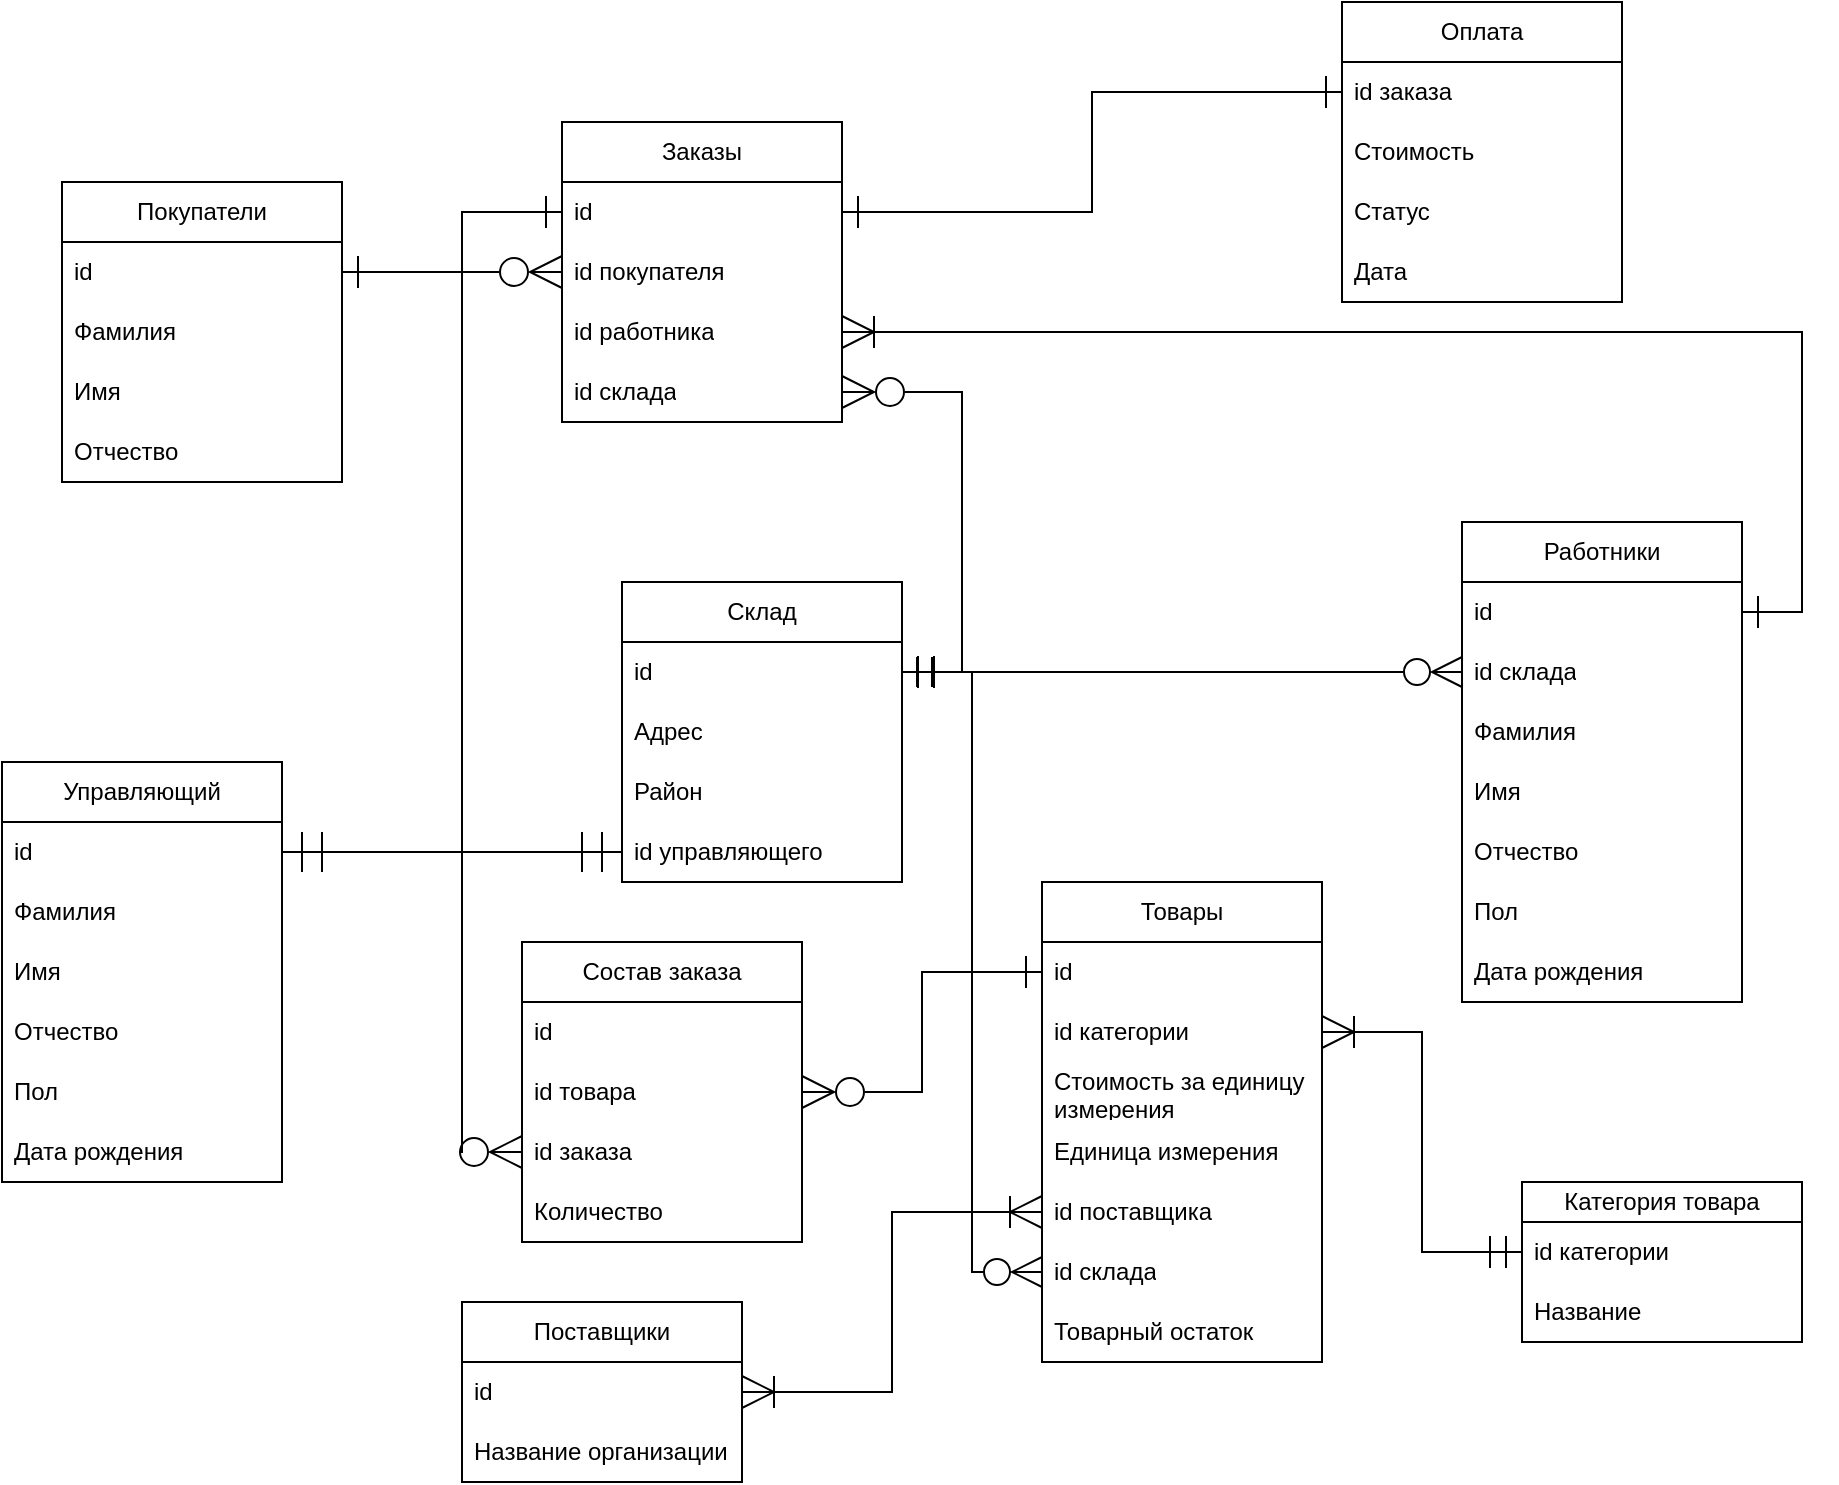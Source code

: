 <mxfile version="28.1.2">
  <diagram name="Страница — 1" id="WakKLxT-fgznskTuGpzz">
    <mxGraphModel dx="2066" dy="626" grid="1" gridSize="10" guides="1" tooltips="1" connect="1" arrows="1" fold="1" page="1" pageScale="1" pageWidth="827" pageHeight="1169" math="0" shadow="0">
      <root>
        <mxCell id="0" />
        <mxCell id="1" parent="0" />
        <mxCell id="Xzoi8x_qfCvQqNEVpTVi-1" value="Работники" style="swimlane;fontStyle=0;childLayout=stackLayout;horizontal=1;startSize=30;horizontalStack=0;resizeParent=1;resizeParentMax=0;resizeLast=0;collapsible=1;marginBottom=0;whiteSpace=wrap;html=1;" parent="1" vertex="1">
          <mxGeometry x="600" y="350" width="140" height="240" as="geometry" />
        </mxCell>
        <mxCell id="Xzoi8x_qfCvQqNEVpTVi-2" value="id" style="text;strokeColor=none;fillColor=none;align=left;verticalAlign=middle;spacingLeft=4;spacingRight=4;overflow=hidden;points=[[0,0.5],[1,0.5]];portConstraint=eastwest;rotatable=0;whiteSpace=wrap;html=1;" parent="Xzoi8x_qfCvQqNEVpTVi-1" vertex="1">
          <mxGeometry y="30" width="140" height="30" as="geometry" />
        </mxCell>
        <mxCell id="Xzoi8x_qfCvQqNEVpTVi-3" value="id склада" style="text;strokeColor=none;fillColor=none;align=left;verticalAlign=middle;spacingLeft=4;spacingRight=4;overflow=hidden;points=[[0,0.5],[1,0.5]];portConstraint=eastwest;rotatable=0;whiteSpace=wrap;html=1;" parent="Xzoi8x_qfCvQqNEVpTVi-1" vertex="1">
          <mxGeometry y="60" width="140" height="30" as="geometry" />
        </mxCell>
        <mxCell id="Xzoi8x_qfCvQqNEVpTVi-4" value="Фамилия" style="text;strokeColor=none;fillColor=none;align=left;verticalAlign=middle;spacingLeft=4;spacingRight=4;overflow=hidden;points=[[0,0.5],[1,0.5]];portConstraint=eastwest;rotatable=0;whiteSpace=wrap;html=1;" parent="Xzoi8x_qfCvQqNEVpTVi-1" vertex="1">
          <mxGeometry y="90" width="140" height="30" as="geometry" />
        </mxCell>
        <mxCell id="Xzoi8x_qfCvQqNEVpTVi-6" value="Имя" style="text;strokeColor=none;fillColor=none;align=left;verticalAlign=middle;spacingLeft=4;spacingRight=4;overflow=hidden;points=[[0,0.5],[1,0.5]];portConstraint=eastwest;rotatable=0;whiteSpace=wrap;html=1;" parent="Xzoi8x_qfCvQqNEVpTVi-1" vertex="1">
          <mxGeometry y="120" width="140" height="30" as="geometry" />
        </mxCell>
        <mxCell id="Xzoi8x_qfCvQqNEVpTVi-5" value="Отчество" style="text;strokeColor=none;fillColor=none;align=left;verticalAlign=middle;spacingLeft=4;spacingRight=4;overflow=hidden;points=[[0,0.5],[1,0.5]];portConstraint=eastwest;rotatable=0;whiteSpace=wrap;html=1;" parent="Xzoi8x_qfCvQqNEVpTVi-1" vertex="1">
          <mxGeometry y="150" width="140" height="30" as="geometry" />
        </mxCell>
        <mxCell id="Xzoi8x_qfCvQqNEVpTVi-7" value="Пол" style="text;strokeColor=none;fillColor=none;align=left;verticalAlign=middle;spacingLeft=4;spacingRight=4;overflow=hidden;points=[[0,0.5],[1,0.5]];portConstraint=eastwest;rotatable=0;whiteSpace=wrap;html=1;" parent="Xzoi8x_qfCvQqNEVpTVi-1" vertex="1">
          <mxGeometry y="180" width="140" height="30" as="geometry" />
        </mxCell>
        <mxCell id="Xzoi8x_qfCvQqNEVpTVi-8" value="Дата рождения" style="text;strokeColor=none;fillColor=none;align=left;verticalAlign=middle;spacingLeft=4;spacingRight=4;overflow=hidden;points=[[0,0.5],[1,0.5]];portConstraint=eastwest;rotatable=0;whiteSpace=wrap;html=1;" parent="Xzoi8x_qfCvQqNEVpTVi-1" vertex="1">
          <mxGeometry y="210" width="140" height="30" as="geometry" />
        </mxCell>
        <mxCell id="Xzoi8x_qfCvQqNEVpTVi-9" value="Покупатели" style="swimlane;fontStyle=0;childLayout=stackLayout;horizontal=1;startSize=30;horizontalStack=0;resizeParent=1;resizeParentMax=0;resizeLast=0;collapsible=1;marginBottom=0;whiteSpace=wrap;html=1;" parent="1" vertex="1">
          <mxGeometry x="-100" y="180" width="140" height="150" as="geometry" />
        </mxCell>
        <mxCell id="Xzoi8x_qfCvQqNEVpTVi-10" value="id" style="text;strokeColor=none;fillColor=none;align=left;verticalAlign=middle;spacingLeft=4;spacingRight=4;overflow=hidden;points=[[0,0.5],[1,0.5]];portConstraint=eastwest;rotatable=0;whiteSpace=wrap;html=1;" parent="Xzoi8x_qfCvQqNEVpTVi-9" vertex="1">
          <mxGeometry y="30" width="140" height="30" as="geometry" />
        </mxCell>
        <mxCell id="Xzoi8x_qfCvQqNEVpTVi-12" value="Фамилия" style="text;strokeColor=none;fillColor=none;align=left;verticalAlign=middle;spacingLeft=4;spacingRight=4;overflow=hidden;points=[[0,0.5],[1,0.5]];portConstraint=eastwest;rotatable=0;whiteSpace=wrap;html=1;" parent="Xzoi8x_qfCvQqNEVpTVi-9" vertex="1">
          <mxGeometry y="60" width="140" height="30" as="geometry" />
        </mxCell>
        <mxCell id="Xzoi8x_qfCvQqNEVpTVi-13" value="Имя" style="text;strokeColor=none;fillColor=none;align=left;verticalAlign=middle;spacingLeft=4;spacingRight=4;overflow=hidden;points=[[0,0.5],[1,0.5]];portConstraint=eastwest;rotatable=0;whiteSpace=wrap;html=1;" parent="Xzoi8x_qfCvQqNEVpTVi-9" vertex="1">
          <mxGeometry y="90" width="140" height="30" as="geometry" />
        </mxCell>
        <mxCell id="Xzoi8x_qfCvQqNEVpTVi-14" value="Отчество" style="text;strokeColor=none;fillColor=none;align=left;verticalAlign=middle;spacingLeft=4;spacingRight=4;overflow=hidden;points=[[0,0.5],[1,0.5]];portConstraint=eastwest;rotatable=0;whiteSpace=wrap;html=1;" parent="Xzoi8x_qfCvQqNEVpTVi-9" vertex="1">
          <mxGeometry y="120" width="140" height="30" as="geometry" />
        </mxCell>
        <mxCell id="Xzoi8x_qfCvQqNEVpTVi-17" value="Заказы" style="swimlane;fontStyle=0;childLayout=stackLayout;horizontal=1;startSize=30;horizontalStack=0;resizeParent=1;resizeParentMax=0;resizeLast=0;collapsible=1;marginBottom=0;whiteSpace=wrap;html=1;" parent="1" vertex="1">
          <mxGeometry x="150" y="150" width="140" height="150" as="geometry" />
        </mxCell>
        <mxCell id="Xzoi8x_qfCvQqNEVpTVi-18" value="id" style="text;strokeColor=none;fillColor=none;align=left;verticalAlign=middle;spacingLeft=4;spacingRight=4;overflow=hidden;points=[[0,0.5],[1,0.5]];portConstraint=eastwest;rotatable=0;whiteSpace=wrap;html=1;" parent="Xzoi8x_qfCvQqNEVpTVi-17" vertex="1">
          <mxGeometry y="30" width="140" height="30" as="geometry" />
        </mxCell>
        <mxCell id="Xzoi8x_qfCvQqNEVpTVi-19" value="id покупателя" style="text;strokeColor=none;fillColor=none;align=left;verticalAlign=middle;spacingLeft=4;spacingRight=4;overflow=hidden;points=[[0,0.5],[1,0.5]];portConstraint=eastwest;rotatable=0;whiteSpace=wrap;html=1;" parent="Xzoi8x_qfCvQqNEVpTVi-17" vertex="1">
          <mxGeometry y="60" width="140" height="30" as="geometry" />
        </mxCell>
        <mxCell id="Xzoi8x_qfCvQqNEVpTVi-20" value="id работника" style="text;strokeColor=none;fillColor=none;align=left;verticalAlign=middle;spacingLeft=4;spacingRight=4;overflow=hidden;points=[[0,0.5],[1,0.5]];portConstraint=eastwest;rotatable=0;whiteSpace=wrap;html=1;" parent="Xzoi8x_qfCvQqNEVpTVi-17" vertex="1">
          <mxGeometry y="90" width="140" height="30" as="geometry" />
        </mxCell>
        <mxCell id="Xzoi8x_qfCvQqNEVpTVi-21" value="id склада" style="text;strokeColor=none;fillColor=none;align=left;verticalAlign=middle;spacingLeft=4;spacingRight=4;overflow=hidden;points=[[0,0.5],[1,0.5]];portConstraint=eastwest;rotatable=0;whiteSpace=wrap;html=1;" parent="Xzoi8x_qfCvQqNEVpTVi-17" vertex="1">
          <mxGeometry y="120" width="140" height="30" as="geometry" />
        </mxCell>
        <mxCell id="Xzoi8x_qfCvQqNEVpTVi-25" value="Состав заказа" style="swimlane;fontStyle=0;childLayout=stackLayout;horizontal=1;startSize=30;horizontalStack=0;resizeParent=1;resizeParentMax=0;resizeLast=0;collapsible=1;marginBottom=0;whiteSpace=wrap;html=1;" parent="1" vertex="1">
          <mxGeometry x="130" y="560" width="140" height="150" as="geometry" />
        </mxCell>
        <mxCell id="Xzoi8x_qfCvQqNEVpTVi-26" value="id" style="text;strokeColor=none;fillColor=none;align=left;verticalAlign=middle;spacingLeft=4;spacingRight=4;overflow=hidden;points=[[0,0.5],[1,0.5]];portConstraint=eastwest;rotatable=0;whiteSpace=wrap;html=1;" parent="Xzoi8x_qfCvQqNEVpTVi-25" vertex="1">
          <mxGeometry y="30" width="140" height="30" as="geometry" />
        </mxCell>
        <mxCell id="Xzoi8x_qfCvQqNEVpTVi-27" value="id товара" style="text;strokeColor=none;fillColor=none;align=left;verticalAlign=middle;spacingLeft=4;spacingRight=4;overflow=hidden;points=[[0,0.5],[1,0.5]];portConstraint=eastwest;rotatable=0;whiteSpace=wrap;html=1;" parent="Xzoi8x_qfCvQqNEVpTVi-25" vertex="1">
          <mxGeometry y="60" width="140" height="30" as="geometry" />
        </mxCell>
        <mxCell id="7_vNlWu-LPtzX9586T0C-15" value="id заказа" style="text;strokeColor=none;fillColor=none;align=left;verticalAlign=middle;spacingLeft=4;spacingRight=4;overflow=hidden;points=[[0,0.5],[1,0.5]];portConstraint=eastwest;rotatable=0;whiteSpace=wrap;html=1;" vertex="1" parent="Xzoi8x_qfCvQqNEVpTVi-25">
          <mxGeometry y="90" width="140" height="30" as="geometry" />
        </mxCell>
        <mxCell id="Xzoi8x_qfCvQqNEVpTVi-34" value="Количество" style="text;strokeColor=none;fillColor=none;align=left;verticalAlign=middle;spacingLeft=4;spacingRight=4;overflow=hidden;points=[[0,0.5],[1,0.5]];portConstraint=eastwest;rotatable=0;whiteSpace=wrap;html=1;" parent="Xzoi8x_qfCvQqNEVpTVi-25" vertex="1">
          <mxGeometry y="120" width="140" height="30" as="geometry" />
        </mxCell>
        <mxCell id="Xzoi8x_qfCvQqNEVpTVi-37" value="Товары" style="swimlane;fontStyle=0;childLayout=stackLayout;horizontal=1;startSize=30;horizontalStack=0;resizeParent=1;resizeParentMax=0;resizeLast=0;collapsible=1;marginBottom=0;whiteSpace=wrap;html=1;" parent="1" vertex="1">
          <mxGeometry x="390" y="530" width="140" height="240" as="geometry" />
        </mxCell>
        <mxCell id="Xzoi8x_qfCvQqNEVpTVi-38" value="id" style="text;strokeColor=none;fillColor=none;align=left;verticalAlign=middle;spacingLeft=4;spacingRight=4;overflow=hidden;points=[[0,0.5],[1,0.5]];portConstraint=eastwest;rotatable=0;whiteSpace=wrap;html=1;" parent="Xzoi8x_qfCvQqNEVpTVi-37" vertex="1">
          <mxGeometry y="30" width="140" height="30" as="geometry" />
        </mxCell>
        <mxCell id="Xzoi8x_qfCvQqNEVpTVi-39" value="id категории" style="text;strokeColor=none;fillColor=none;align=left;verticalAlign=middle;spacingLeft=4;spacingRight=4;overflow=hidden;points=[[0,0.5],[1,0.5]];portConstraint=eastwest;rotatable=0;whiteSpace=wrap;html=1;" parent="Xzoi8x_qfCvQqNEVpTVi-37" vertex="1">
          <mxGeometry y="60" width="140" height="30" as="geometry" />
        </mxCell>
        <mxCell id="Xzoi8x_qfCvQqNEVpTVi-40" value="Стоимость за единицу измерения" style="text;strokeColor=none;fillColor=none;align=left;verticalAlign=middle;spacingLeft=4;spacingRight=4;overflow=hidden;points=[[0,0.5],[1,0.5]];portConstraint=eastwest;rotatable=0;whiteSpace=wrap;html=1;" parent="Xzoi8x_qfCvQqNEVpTVi-37" vertex="1">
          <mxGeometry y="90" width="140" height="30" as="geometry" />
        </mxCell>
        <mxCell id="Xzoi8x_qfCvQqNEVpTVi-41" value="Единица измерения" style="text;strokeColor=none;fillColor=none;align=left;verticalAlign=middle;spacingLeft=4;spacingRight=4;overflow=hidden;points=[[0,0.5],[1,0.5]];portConstraint=eastwest;rotatable=0;whiteSpace=wrap;html=1;" parent="Xzoi8x_qfCvQqNEVpTVi-37" vertex="1">
          <mxGeometry y="120" width="140" height="30" as="geometry" />
        </mxCell>
        <mxCell id="Xzoi8x_qfCvQqNEVpTVi-42" value="id поставщика" style="text;strokeColor=none;fillColor=none;align=left;verticalAlign=middle;spacingLeft=4;spacingRight=4;overflow=hidden;points=[[0,0.5],[1,0.5]];portConstraint=eastwest;rotatable=0;whiteSpace=wrap;html=1;" parent="Xzoi8x_qfCvQqNEVpTVi-37" vertex="1">
          <mxGeometry y="150" width="140" height="30" as="geometry" />
        </mxCell>
        <mxCell id="Xzoi8x_qfCvQqNEVpTVi-43" value="id склада" style="text;strokeColor=none;fillColor=none;align=left;verticalAlign=middle;spacingLeft=4;spacingRight=4;overflow=hidden;points=[[0,0.5],[1,0.5]];portConstraint=eastwest;rotatable=0;whiteSpace=wrap;html=1;" parent="Xzoi8x_qfCvQqNEVpTVi-37" vertex="1">
          <mxGeometry y="180" width="140" height="30" as="geometry" />
        </mxCell>
        <mxCell id="Xzoi8x_qfCvQqNEVpTVi-44" value="Товарный остаток" style="text;strokeColor=none;fillColor=none;align=left;verticalAlign=middle;spacingLeft=4;spacingRight=4;overflow=hidden;points=[[0,0.5],[1,0.5]];portConstraint=eastwest;rotatable=0;whiteSpace=wrap;html=1;" parent="Xzoi8x_qfCvQqNEVpTVi-37" vertex="1">
          <mxGeometry y="210" width="140" height="30" as="geometry" />
        </mxCell>
        <mxCell id="Xzoi8x_qfCvQqNEVpTVi-45" value="Поставщики" style="swimlane;fontStyle=0;childLayout=stackLayout;horizontal=1;startSize=30;horizontalStack=0;resizeParent=1;resizeParentMax=0;resizeLast=0;collapsible=1;marginBottom=0;whiteSpace=wrap;html=1;" parent="1" vertex="1">
          <mxGeometry x="100" y="740" width="140" height="90" as="geometry" />
        </mxCell>
        <mxCell id="Xzoi8x_qfCvQqNEVpTVi-46" value="id" style="text;strokeColor=none;fillColor=none;align=left;verticalAlign=middle;spacingLeft=4;spacingRight=4;overflow=hidden;points=[[0,0.5],[1,0.5]];portConstraint=eastwest;rotatable=0;whiteSpace=wrap;html=1;" parent="Xzoi8x_qfCvQqNEVpTVi-45" vertex="1">
          <mxGeometry y="30" width="140" height="30" as="geometry" />
        </mxCell>
        <mxCell id="Xzoi8x_qfCvQqNEVpTVi-47" value="Название организации" style="text;strokeColor=none;fillColor=none;align=left;verticalAlign=middle;spacingLeft=4;spacingRight=4;overflow=hidden;points=[[0,0.5],[1,0.5]];portConstraint=eastwest;rotatable=0;whiteSpace=wrap;html=1;" parent="Xzoi8x_qfCvQqNEVpTVi-45" vertex="1">
          <mxGeometry y="60" width="140" height="30" as="geometry" />
        </mxCell>
        <mxCell id="Xzoi8x_qfCvQqNEVpTVi-53" value="Оплата" style="swimlane;fontStyle=0;childLayout=stackLayout;horizontal=1;startSize=30;horizontalStack=0;resizeParent=1;resizeParentMax=0;resizeLast=0;collapsible=1;marginBottom=0;whiteSpace=wrap;html=1;" parent="1" vertex="1">
          <mxGeometry x="540" y="90" width="140" height="150" as="geometry" />
        </mxCell>
        <mxCell id="Xzoi8x_qfCvQqNEVpTVi-54" value="id заказа" style="text;strokeColor=none;fillColor=none;align=left;verticalAlign=middle;spacingLeft=4;spacingRight=4;overflow=hidden;points=[[0,0.5],[1,0.5]];portConstraint=eastwest;rotatable=0;whiteSpace=wrap;html=1;" parent="Xzoi8x_qfCvQqNEVpTVi-53" vertex="1">
          <mxGeometry y="30" width="140" height="30" as="geometry" />
        </mxCell>
        <mxCell id="Xzoi8x_qfCvQqNEVpTVi-55" value="Стоимость" style="text;strokeColor=none;fillColor=none;align=left;verticalAlign=middle;spacingLeft=4;spacingRight=4;overflow=hidden;points=[[0,0.5],[1,0.5]];portConstraint=eastwest;rotatable=0;whiteSpace=wrap;html=1;" parent="Xzoi8x_qfCvQqNEVpTVi-53" vertex="1">
          <mxGeometry y="60" width="140" height="30" as="geometry" />
        </mxCell>
        <mxCell id="Xzoi8x_qfCvQqNEVpTVi-56" value="Статус" style="text;strokeColor=none;fillColor=none;align=left;verticalAlign=middle;spacingLeft=4;spacingRight=4;overflow=hidden;points=[[0,0.5],[1,0.5]];portConstraint=eastwest;rotatable=0;whiteSpace=wrap;html=1;" parent="Xzoi8x_qfCvQqNEVpTVi-53" vertex="1">
          <mxGeometry y="90" width="140" height="30" as="geometry" />
        </mxCell>
        <mxCell id="Xzoi8x_qfCvQqNEVpTVi-57" value="Дата" style="text;strokeColor=none;fillColor=none;align=left;verticalAlign=middle;spacingLeft=4;spacingRight=4;overflow=hidden;points=[[0,0.5],[1,0.5]];portConstraint=eastwest;rotatable=0;whiteSpace=wrap;html=1;" parent="Xzoi8x_qfCvQqNEVpTVi-53" vertex="1">
          <mxGeometry y="120" width="140" height="30" as="geometry" />
        </mxCell>
        <mxCell id="Xzoi8x_qfCvQqNEVpTVi-61" value="Категория товара" style="swimlane;fontStyle=0;childLayout=stackLayout;horizontal=1;startSize=20;horizontalStack=0;resizeParent=1;resizeParentMax=0;resizeLast=0;collapsible=1;marginBottom=0;whiteSpace=wrap;html=1;" parent="1" vertex="1">
          <mxGeometry x="630" y="680" width="140" height="80" as="geometry" />
        </mxCell>
        <mxCell id="Xzoi8x_qfCvQqNEVpTVi-62" value="id категории" style="text;strokeColor=none;fillColor=none;align=left;verticalAlign=middle;spacingLeft=4;spacingRight=4;overflow=hidden;points=[[0,0.5],[1,0.5]];portConstraint=eastwest;rotatable=0;whiteSpace=wrap;html=1;" parent="Xzoi8x_qfCvQqNEVpTVi-61" vertex="1">
          <mxGeometry y="20" width="140" height="30" as="geometry" />
        </mxCell>
        <mxCell id="Xzoi8x_qfCvQqNEVpTVi-63" value="Название" style="text;strokeColor=none;fillColor=none;align=left;verticalAlign=middle;spacingLeft=4;spacingRight=4;overflow=hidden;points=[[0,0.5],[1,0.5]];portConstraint=eastwest;rotatable=0;whiteSpace=wrap;html=1;" parent="Xzoi8x_qfCvQqNEVpTVi-61" vertex="1">
          <mxGeometry y="50" width="140" height="30" as="geometry" />
        </mxCell>
        <mxCell id="Xzoi8x_qfCvQqNEVpTVi-69" value="Склад" style="swimlane;fontStyle=0;childLayout=stackLayout;horizontal=1;startSize=30;horizontalStack=0;resizeParent=1;resizeParentMax=0;resizeLast=0;collapsible=1;marginBottom=0;whiteSpace=wrap;html=1;" parent="1" vertex="1">
          <mxGeometry x="180" y="380" width="140" height="150" as="geometry" />
        </mxCell>
        <mxCell id="Xzoi8x_qfCvQqNEVpTVi-70" value="id" style="text;strokeColor=none;fillColor=none;align=left;verticalAlign=middle;spacingLeft=4;spacingRight=4;overflow=hidden;points=[[0,0.5],[1,0.5]];portConstraint=eastwest;rotatable=0;whiteSpace=wrap;html=1;" parent="Xzoi8x_qfCvQqNEVpTVi-69" vertex="1">
          <mxGeometry y="30" width="140" height="30" as="geometry" />
        </mxCell>
        <mxCell id="Xzoi8x_qfCvQqNEVpTVi-71" value="Адрес" style="text;strokeColor=none;fillColor=none;align=left;verticalAlign=middle;spacingLeft=4;spacingRight=4;overflow=hidden;points=[[0,0.5],[1,0.5]];portConstraint=eastwest;rotatable=0;whiteSpace=wrap;html=1;" parent="Xzoi8x_qfCvQqNEVpTVi-69" vertex="1">
          <mxGeometry y="60" width="140" height="30" as="geometry" />
        </mxCell>
        <mxCell id="Xzoi8x_qfCvQqNEVpTVi-73" value="Район" style="text;strokeColor=none;fillColor=none;align=left;verticalAlign=middle;spacingLeft=4;spacingRight=4;overflow=hidden;points=[[0,0.5],[1,0.5]];portConstraint=eastwest;rotatable=0;whiteSpace=wrap;html=1;" parent="Xzoi8x_qfCvQqNEVpTVi-69" vertex="1">
          <mxGeometry y="90" width="140" height="30" as="geometry" />
        </mxCell>
        <mxCell id="Xzoi8x_qfCvQqNEVpTVi-72" value="id управляющего&amp;nbsp;" style="text;strokeColor=none;fillColor=none;align=left;verticalAlign=middle;spacingLeft=4;spacingRight=4;overflow=hidden;points=[[0,0.5],[1,0.5]];portConstraint=eastwest;rotatable=0;whiteSpace=wrap;html=1;" parent="Xzoi8x_qfCvQqNEVpTVi-69" vertex="1">
          <mxGeometry y="120" width="140" height="30" as="geometry" />
        </mxCell>
        <mxCell id="Xzoi8x_qfCvQqNEVpTVi-77" value="Управляющий" style="swimlane;fontStyle=0;childLayout=stackLayout;horizontal=1;startSize=30;horizontalStack=0;resizeParent=1;resizeParentMax=0;resizeLast=0;collapsible=1;marginBottom=0;whiteSpace=wrap;html=1;" parent="1" vertex="1">
          <mxGeometry x="-130" y="470" width="140" height="210" as="geometry" />
        </mxCell>
        <mxCell id="Xzoi8x_qfCvQqNEVpTVi-78" value="id" style="text;strokeColor=none;fillColor=none;align=left;verticalAlign=middle;spacingLeft=4;spacingRight=4;overflow=hidden;points=[[0,0.5],[1,0.5]];portConstraint=eastwest;rotatable=0;whiteSpace=wrap;html=1;" parent="Xzoi8x_qfCvQqNEVpTVi-77" vertex="1">
          <mxGeometry y="30" width="140" height="30" as="geometry" />
        </mxCell>
        <mxCell id="Xzoi8x_qfCvQqNEVpTVi-80" value="Фамилия" style="text;strokeColor=none;fillColor=none;align=left;verticalAlign=middle;spacingLeft=4;spacingRight=4;overflow=hidden;points=[[0,0.5],[1,0.5]];portConstraint=eastwest;rotatable=0;whiteSpace=wrap;html=1;" parent="Xzoi8x_qfCvQqNEVpTVi-77" vertex="1">
          <mxGeometry y="60" width="140" height="30" as="geometry" />
        </mxCell>
        <mxCell id="Xzoi8x_qfCvQqNEVpTVi-81" value="Имя" style="text;strokeColor=none;fillColor=none;align=left;verticalAlign=middle;spacingLeft=4;spacingRight=4;overflow=hidden;points=[[0,0.5],[1,0.5]];portConstraint=eastwest;rotatable=0;whiteSpace=wrap;html=1;" parent="Xzoi8x_qfCvQqNEVpTVi-77" vertex="1">
          <mxGeometry y="90" width="140" height="30" as="geometry" />
        </mxCell>
        <mxCell id="Xzoi8x_qfCvQqNEVpTVi-82" value="Отчество" style="text;strokeColor=none;fillColor=none;align=left;verticalAlign=middle;spacingLeft=4;spacingRight=4;overflow=hidden;points=[[0,0.5],[1,0.5]];portConstraint=eastwest;rotatable=0;whiteSpace=wrap;html=1;" parent="Xzoi8x_qfCvQqNEVpTVi-77" vertex="1">
          <mxGeometry y="120" width="140" height="30" as="geometry" />
        </mxCell>
        <mxCell id="Xzoi8x_qfCvQqNEVpTVi-83" value="Пол" style="text;strokeColor=none;fillColor=none;align=left;verticalAlign=middle;spacingLeft=4;spacingRight=4;overflow=hidden;points=[[0,0.5],[1,0.5]];portConstraint=eastwest;rotatable=0;whiteSpace=wrap;html=1;" parent="Xzoi8x_qfCvQqNEVpTVi-77" vertex="1">
          <mxGeometry y="150" width="140" height="30" as="geometry" />
        </mxCell>
        <mxCell id="Xzoi8x_qfCvQqNEVpTVi-84" value="Дата рождения" style="text;strokeColor=none;fillColor=none;align=left;verticalAlign=middle;spacingLeft=4;spacingRight=4;overflow=hidden;points=[[0,0.5],[1,0.5]];portConstraint=eastwest;rotatable=0;whiteSpace=wrap;html=1;" parent="Xzoi8x_qfCvQqNEVpTVi-77" vertex="1">
          <mxGeometry y="180" width="140" height="30" as="geometry" />
        </mxCell>
        <mxCell id="7_vNlWu-LPtzX9586T0C-1" style="edgeStyle=orthogonalEdgeStyle;rounded=0;orthogonalLoop=1;jettySize=auto;html=1;exitX=1;exitY=0.5;exitDx=0;exitDy=0;endArrow=ERzeroToMany;endFill=0;jumpSize=31;startSize=13;endSize=13;startArrow=ERmandOne;startFill=0;" edge="1" parent="1" source="Xzoi8x_qfCvQqNEVpTVi-70" target="Xzoi8x_qfCvQqNEVpTVi-3">
          <mxGeometry relative="1" as="geometry" />
        </mxCell>
        <mxCell id="7_vNlWu-LPtzX9586T0C-2" style="edgeStyle=orthogonalEdgeStyle;rounded=0;orthogonalLoop=1;jettySize=auto;html=1;entryX=0;entryY=0.5;entryDx=0;entryDy=0;endArrow=ERzeroToMany;endFill=0;jumpSize=31;startSize=13;endSize=13;startArrow=ERmandOne;startFill=0;" edge="1" parent="1" source="Xzoi8x_qfCvQqNEVpTVi-70" target="Xzoi8x_qfCvQqNEVpTVi-43">
          <mxGeometry relative="1" as="geometry">
            <mxPoint x="270" y="440" as="sourcePoint" />
            <mxPoint x="291" y="860" as="targetPoint" />
          </mxGeometry>
        </mxCell>
        <mxCell id="7_vNlWu-LPtzX9586T0C-3" style="edgeStyle=orthogonalEdgeStyle;rounded=0;orthogonalLoop=1;jettySize=auto;html=1;exitX=1;exitY=0.5;exitDx=0;exitDy=0;entryX=0;entryY=0.5;entryDx=0;entryDy=0;endSize=18;startSize=18;endArrow=ERmandOne;endFill=0;startArrow=ERmandOne;startFill=0;" edge="1" parent="1" source="Xzoi8x_qfCvQqNEVpTVi-78" target="Xzoi8x_qfCvQqNEVpTVi-72">
          <mxGeometry relative="1" as="geometry" />
        </mxCell>
        <mxCell id="7_vNlWu-LPtzX9586T0C-5" style="edgeStyle=orthogonalEdgeStyle;rounded=0;orthogonalLoop=1;jettySize=auto;html=1;exitX=0;exitY=0.5;exitDx=0;exitDy=0;entryX=1;entryY=0.5;entryDx=0;entryDy=0;startArrow=ERmandOne;startFill=0;endArrow=ERoneToMany;endFill=0;endSize=14;startSize=14;" edge="1" parent="1" source="Xzoi8x_qfCvQqNEVpTVi-62" target="Xzoi8x_qfCvQqNEVpTVi-39">
          <mxGeometry relative="1" as="geometry" />
        </mxCell>
        <mxCell id="7_vNlWu-LPtzX9586T0C-6" style="edgeStyle=orthogonalEdgeStyle;rounded=0;orthogonalLoop=1;jettySize=auto;html=1;exitX=1;exitY=0.5;exitDx=0;exitDy=0;startArrow=ERoneToMany;startFill=0;startSize=14;endArrow=ERoneToMany;endFill=0;endSize=14;" edge="1" parent="1" source="Xzoi8x_qfCvQqNEVpTVi-46" target="Xzoi8x_qfCvQqNEVpTVi-42">
          <mxGeometry relative="1" as="geometry" />
        </mxCell>
        <mxCell id="7_vNlWu-LPtzX9586T0C-7" style="edgeStyle=orthogonalEdgeStyle;rounded=0;orthogonalLoop=1;jettySize=auto;html=1;exitX=1;exitY=0.5;exitDx=0;exitDy=0;startArrow=ERone;startFill=0;endArrow=ERzeroToMany;endFill=0;startSize=14;endSize=14;" edge="1" parent="1" source="Xzoi8x_qfCvQqNEVpTVi-10" target="Xzoi8x_qfCvQqNEVpTVi-19">
          <mxGeometry relative="1" as="geometry" />
        </mxCell>
        <mxCell id="7_vNlWu-LPtzX9586T0C-8" style="edgeStyle=orthogonalEdgeStyle;rounded=0;orthogonalLoop=1;jettySize=auto;html=1;exitX=1;exitY=0.5;exitDx=0;exitDy=0;entryX=1;entryY=0.5;entryDx=0;entryDy=0;startArrow=ERone;startFill=0;endArrow=ERoneToMany;endFill=0;startSize=14;endSize=14;" edge="1" parent="1" source="Xzoi8x_qfCvQqNEVpTVi-2" target="Xzoi8x_qfCvQqNEVpTVi-20">
          <mxGeometry relative="1" as="geometry" />
        </mxCell>
        <mxCell id="7_vNlWu-LPtzX9586T0C-10" style="edgeStyle=orthogonalEdgeStyle;rounded=0;orthogonalLoop=1;jettySize=auto;html=1;exitX=1;exitY=0.5;exitDx=0;exitDy=0;entryX=1;entryY=0.5;entryDx=0;entryDy=0;startArrow=ERmandOne;startFill=0;endArrow=ERzeroToMany;endFill=0;endSize=14;startSize=14;" edge="1" parent="1" source="Xzoi8x_qfCvQqNEVpTVi-70" target="Xzoi8x_qfCvQqNEVpTVi-21">
          <mxGeometry relative="1" as="geometry" />
        </mxCell>
        <mxCell id="7_vNlWu-LPtzX9586T0C-11" style="edgeStyle=orthogonalEdgeStyle;rounded=0;orthogonalLoop=1;jettySize=auto;html=1;exitX=0;exitY=0.5;exitDx=0;exitDy=0;startArrow=ERone;startFill=0;endArrow=ERzeroToMany;endFill=0;startSize=14;endSize=14;" edge="1" parent="1" source="Xzoi8x_qfCvQqNEVpTVi-38" target="Xzoi8x_qfCvQqNEVpTVi-27">
          <mxGeometry relative="1" as="geometry" />
        </mxCell>
        <mxCell id="7_vNlWu-LPtzX9586T0C-12" style="edgeStyle=orthogonalEdgeStyle;rounded=0;orthogonalLoop=1;jettySize=auto;html=1;exitX=1;exitY=0.5;exitDx=0;exitDy=0;entryX=0;entryY=0.5;entryDx=0;entryDy=0;startArrow=ERone;startFill=0;endArrow=ERone;endFill=0;startSize=14;endSize=14;" edge="1" parent="1" source="Xzoi8x_qfCvQqNEVpTVi-18" target="Xzoi8x_qfCvQqNEVpTVi-54">
          <mxGeometry relative="1" as="geometry" />
        </mxCell>
        <mxCell id="7_vNlWu-LPtzX9586T0C-16" style="edgeStyle=orthogonalEdgeStyle;rounded=0;orthogonalLoop=1;jettySize=auto;html=1;exitX=0;exitY=0.5;exitDx=0;exitDy=0;entryX=0;entryY=0.5;entryDx=0;entryDy=0;endArrow=ERone;endFill=0;startArrow=ERzeroToMany;startFill=0;startSize=14;endSize=14;" edge="1" parent="1" source="7_vNlWu-LPtzX9586T0C-15" target="Xzoi8x_qfCvQqNEVpTVi-18">
          <mxGeometry relative="1" as="geometry" />
        </mxCell>
      </root>
    </mxGraphModel>
  </diagram>
</mxfile>
